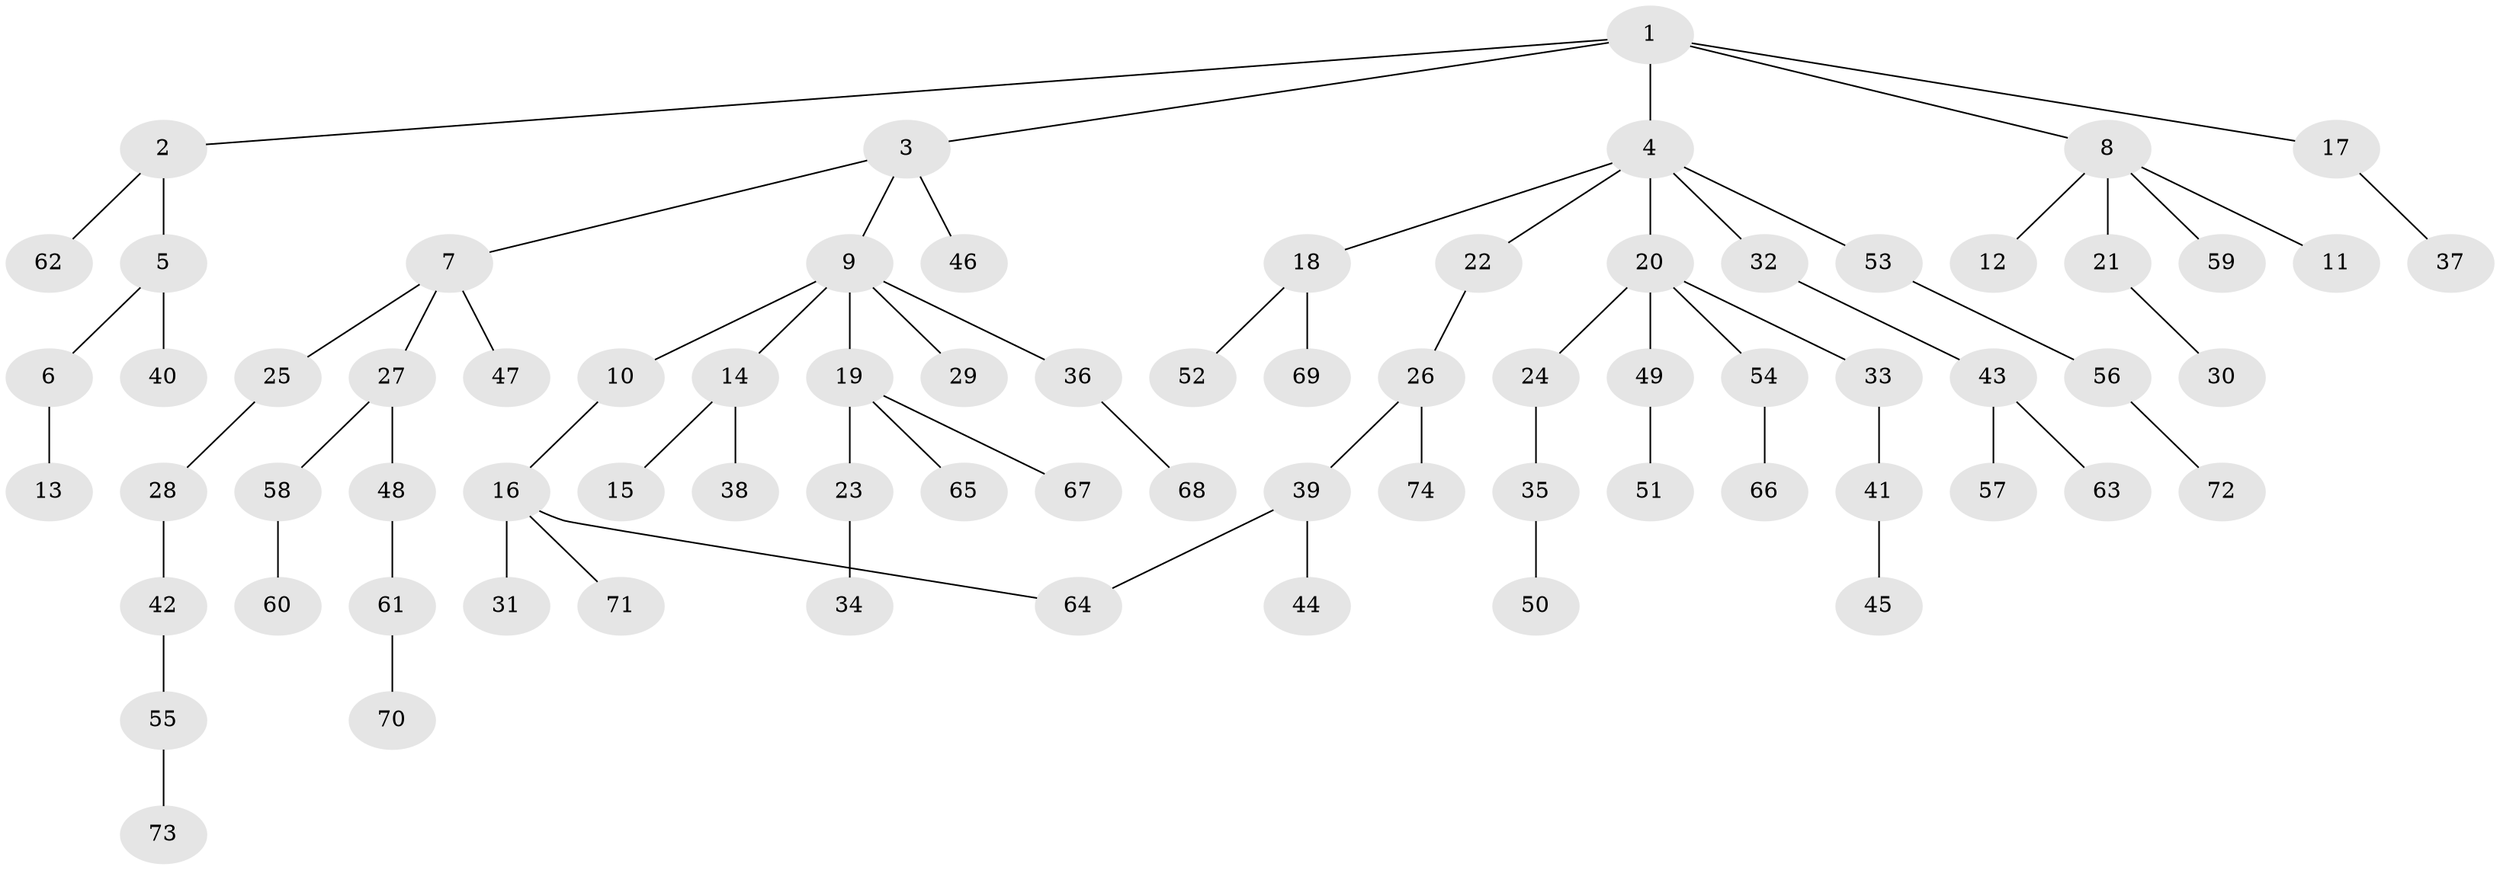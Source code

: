 // coarse degree distribution, {1: 0.5681818181818182, 10: 0.022727272727272728, 2: 0.29545454545454547, 5: 0.045454545454545456, 6: 0.022727272727272728, 4: 0.022727272727272728, 7: 0.022727272727272728}
// Generated by graph-tools (version 1.1) at 2025/45/03/04/25 21:45:34]
// undirected, 74 vertices, 74 edges
graph export_dot {
graph [start="1"]
  node [color=gray90,style=filled];
  1;
  2;
  3;
  4;
  5;
  6;
  7;
  8;
  9;
  10;
  11;
  12;
  13;
  14;
  15;
  16;
  17;
  18;
  19;
  20;
  21;
  22;
  23;
  24;
  25;
  26;
  27;
  28;
  29;
  30;
  31;
  32;
  33;
  34;
  35;
  36;
  37;
  38;
  39;
  40;
  41;
  42;
  43;
  44;
  45;
  46;
  47;
  48;
  49;
  50;
  51;
  52;
  53;
  54;
  55;
  56;
  57;
  58;
  59;
  60;
  61;
  62;
  63;
  64;
  65;
  66;
  67;
  68;
  69;
  70;
  71;
  72;
  73;
  74;
  1 -- 2;
  1 -- 3;
  1 -- 4;
  1 -- 8;
  1 -- 17;
  2 -- 5;
  2 -- 62;
  3 -- 7;
  3 -- 9;
  3 -- 46;
  4 -- 18;
  4 -- 20;
  4 -- 22;
  4 -- 32;
  4 -- 53;
  5 -- 6;
  5 -- 40;
  6 -- 13;
  7 -- 25;
  7 -- 27;
  7 -- 47;
  8 -- 11;
  8 -- 12;
  8 -- 21;
  8 -- 59;
  9 -- 10;
  9 -- 14;
  9 -- 19;
  9 -- 29;
  9 -- 36;
  10 -- 16;
  14 -- 15;
  14 -- 38;
  16 -- 31;
  16 -- 64;
  16 -- 71;
  17 -- 37;
  18 -- 52;
  18 -- 69;
  19 -- 23;
  19 -- 65;
  19 -- 67;
  20 -- 24;
  20 -- 33;
  20 -- 49;
  20 -- 54;
  21 -- 30;
  22 -- 26;
  23 -- 34;
  24 -- 35;
  25 -- 28;
  26 -- 39;
  26 -- 74;
  27 -- 48;
  27 -- 58;
  28 -- 42;
  32 -- 43;
  33 -- 41;
  35 -- 50;
  36 -- 68;
  39 -- 44;
  39 -- 64;
  41 -- 45;
  42 -- 55;
  43 -- 57;
  43 -- 63;
  48 -- 61;
  49 -- 51;
  53 -- 56;
  54 -- 66;
  55 -- 73;
  56 -- 72;
  58 -- 60;
  61 -- 70;
}

